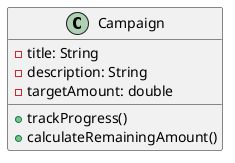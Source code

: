 @startuml
class Campaign {
  - title: String
  - description: String
  - targetAmount: double
  + trackProgress()
  + calculateRemainingAmount()
}
@enduml